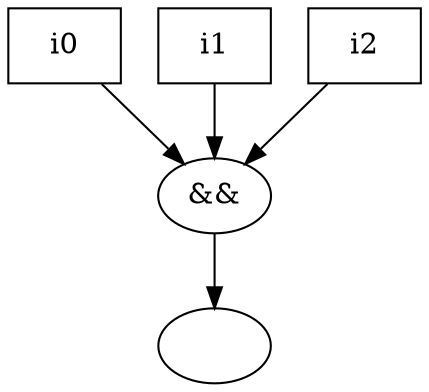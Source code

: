 digraph G {
n0 [label="i0",shape="box"];
n1 [label="i1",shape="box"];
n2 [label="i2",shape="box"];
n3 [label="&&"];
n4 [label=""];
n0 -> n3
n1 -> n3
n2 -> n3
n3 -> n4
}